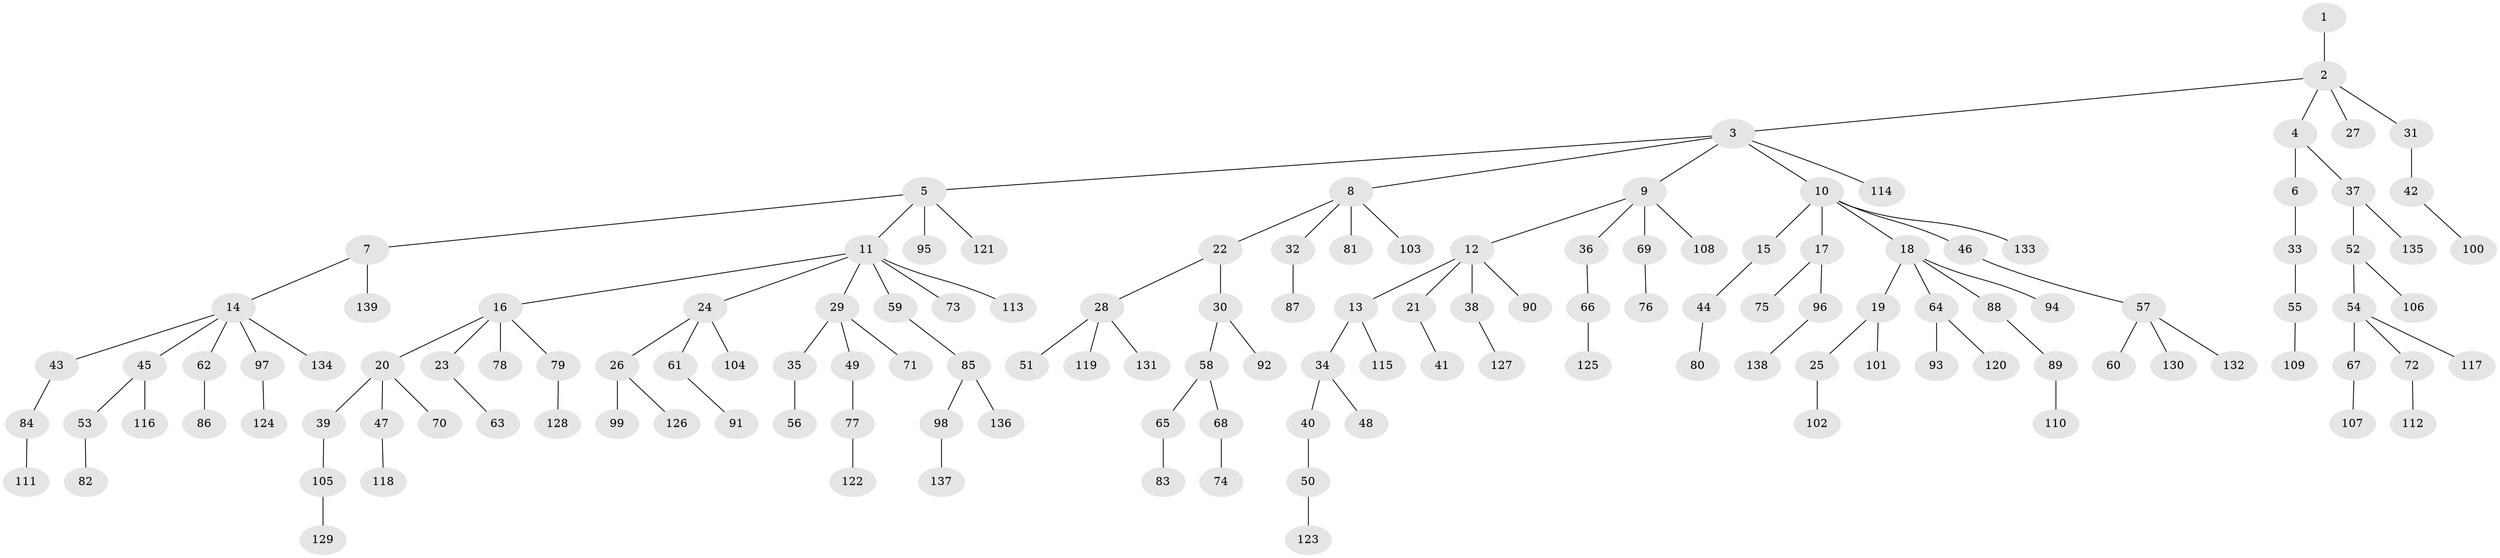 // Generated by graph-tools (version 1.1) at 2025/15/03/09/25 04:15:21]
// undirected, 139 vertices, 138 edges
graph export_dot {
graph [start="1"]
  node [color=gray90,style=filled];
  1;
  2;
  3;
  4;
  5;
  6;
  7;
  8;
  9;
  10;
  11;
  12;
  13;
  14;
  15;
  16;
  17;
  18;
  19;
  20;
  21;
  22;
  23;
  24;
  25;
  26;
  27;
  28;
  29;
  30;
  31;
  32;
  33;
  34;
  35;
  36;
  37;
  38;
  39;
  40;
  41;
  42;
  43;
  44;
  45;
  46;
  47;
  48;
  49;
  50;
  51;
  52;
  53;
  54;
  55;
  56;
  57;
  58;
  59;
  60;
  61;
  62;
  63;
  64;
  65;
  66;
  67;
  68;
  69;
  70;
  71;
  72;
  73;
  74;
  75;
  76;
  77;
  78;
  79;
  80;
  81;
  82;
  83;
  84;
  85;
  86;
  87;
  88;
  89;
  90;
  91;
  92;
  93;
  94;
  95;
  96;
  97;
  98;
  99;
  100;
  101;
  102;
  103;
  104;
  105;
  106;
  107;
  108;
  109;
  110;
  111;
  112;
  113;
  114;
  115;
  116;
  117;
  118;
  119;
  120;
  121;
  122;
  123;
  124;
  125;
  126;
  127;
  128;
  129;
  130;
  131;
  132;
  133;
  134;
  135;
  136;
  137;
  138;
  139;
  1 -- 2;
  2 -- 3;
  2 -- 4;
  2 -- 27;
  2 -- 31;
  3 -- 5;
  3 -- 8;
  3 -- 9;
  3 -- 10;
  3 -- 114;
  4 -- 6;
  4 -- 37;
  5 -- 7;
  5 -- 11;
  5 -- 95;
  5 -- 121;
  6 -- 33;
  7 -- 14;
  7 -- 139;
  8 -- 22;
  8 -- 32;
  8 -- 81;
  8 -- 103;
  9 -- 12;
  9 -- 36;
  9 -- 69;
  9 -- 108;
  10 -- 15;
  10 -- 17;
  10 -- 18;
  10 -- 46;
  10 -- 133;
  11 -- 16;
  11 -- 24;
  11 -- 29;
  11 -- 59;
  11 -- 73;
  11 -- 113;
  12 -- 13;
  12 -- 21;
  12 -- 38;
  12 -- 90;
  13 -- 34;
  13 -- 115;
  14 -- 43;
  14 -- 45;
  14 -- 62;
  14 -- 97;
  14 -- 134;
  15 -- 44;
  16 -- 20;
  16 -- 23;
  16 -- 78;
  16 -- 79;
  17 -- 75;
  17 -- 96;
  18 -- 19;
  18 -- 64;
  18 -- 88;
  18 -- 94;
  19 -- 25;
  19 -- 101;
  20 -- 39;
  20 -- 47;
  20 -- 70;
  21 -- 41;
  22 -- 28;
  22 -- 30;
  23 -- 63;
  24 -- 26;
  24 -- 61;
  24 -- 104;
  25 -- 102;
  26 -- 99;
  26 -- 126;
  28 -- 51;
  28 -- 119;
  28 -- 131;
  29 -- 35;
  29 -- 49;
  29 -- 71;
  30 -- 58;
  30 -- 92;
  31 -- 42;
  32 -- 87;
  33 -- 55;
  34 -- 40;
  34 -- 48;
  35 -- 56;
  36 -- 66;
  37 -- 52;
  37 -- 135;
  38 -- 127;
  39 -- 105;
  40 -- 50;
  42 -- 100;
  43 -- 84;
  44 -- 80;
  45 -- 53;
  45 -- 116;
  46 -- 57;
  47 -- 118;
  49 -- 77;
  50 -- 123;
  52 -- 54;
  52 -- 106;
  53 -- 82;
  54 -- 67;
  54 -- 72;
  54 -- 117;
  55 -- 109;
  57 -- 60;
  57 -- 130;
  57 -- 132;
  58 -- 65;
  58 -- 68;
  59 -- 85;
  61 -- 91;
  62 -- 86;
  64 -- 93;
  64 -- 120;
  65 -- 83;
  66 -- 125;
  67 -- 107;
  68 -- 74;
  69 -- 76;
  72 -- 112;
  77 -- 122;
  79 -- 128;
  84 -- 111;
  85 -- 98;
  85 -- 136;
  88 -- 89;
  89 -- 110;
  96 -- 138;
  97 -- 124;
  98 -- 137;
  105 -- 129;
}

